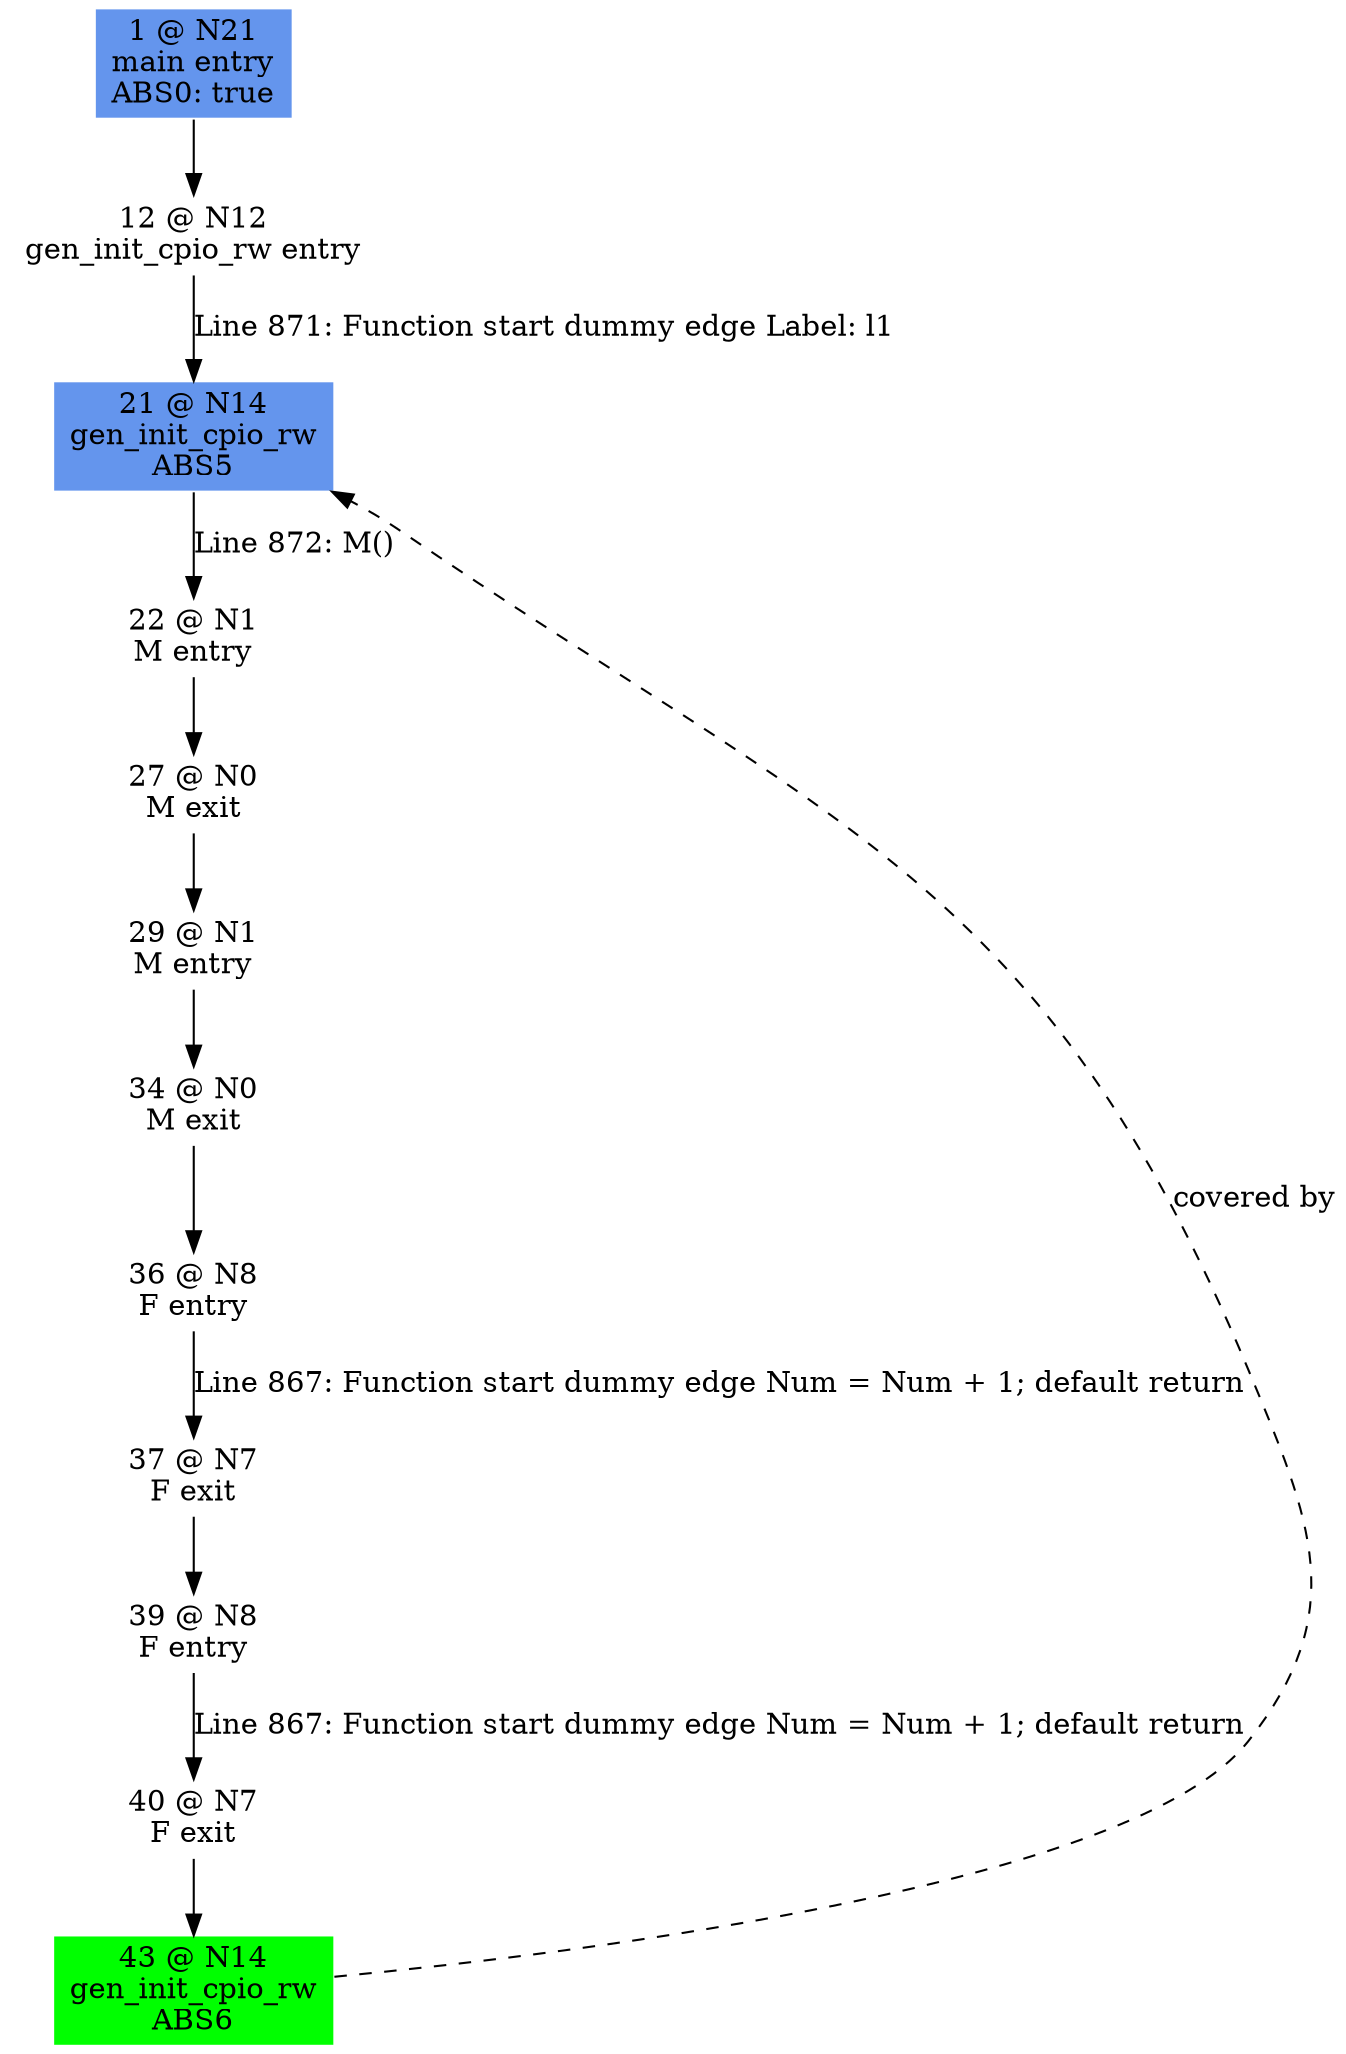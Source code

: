 digraph ARG {
node [style="filled" shape="box" color="white"]
1 [fillcolor="cornflowerblue" label="1 @ N21\nmain entry\nABS0: true" id="1"]
12 [label="12 @ N12\ngen_init_cpio_rw entry" id="12"]
21 [fillcolor="cornflowerblue" label="21 @ N14\ngen_init_cpio_rw\nABS5" id="21"]
22 [label="22 @ N1\nM entry" id="22"]
27 [label="27 @ N0\nM exit" id="27"]
29 [label="29 @ N1\nM entry" id="29"]
34 [label="34 @ N0\nM exit" id="34"]
36 [label="36 @ N8\nF entry" id="36"]
37 [label="37 @ N7\nF exit" id="37"]
39 [label="39 @ N8\nF entry" id="39"]
40 [label="40 @ N7\nF exit" id="40"]
43 [fillcolor="green" label="43 @ N14\ngen_init_cpio_rw\nABS6" id="43"]
1 -> 12 []
12 -> 21 [label="Line 871: Function start dummy edge Label: l1" id="12 -> 21"]
43 -> 21 [style="dashed" weight="0" label="covered by"]
21 -> 22 [label="Line 872: M()" id="21 -> 22"]
22 -> 27 []
27 -> 29 []
29 -> 34 []
34 -> 36 []
36 -> 37 [label="Line 867: Function start dummy edge Num = Num + 1; default return" id="36 -> 37"]
37 -> 39 []
39 -> 40 [label="Line 867: Function start dummy edge Num = Num + 1; default return" id="39 -> 40"]
40 -> 43 []
}
